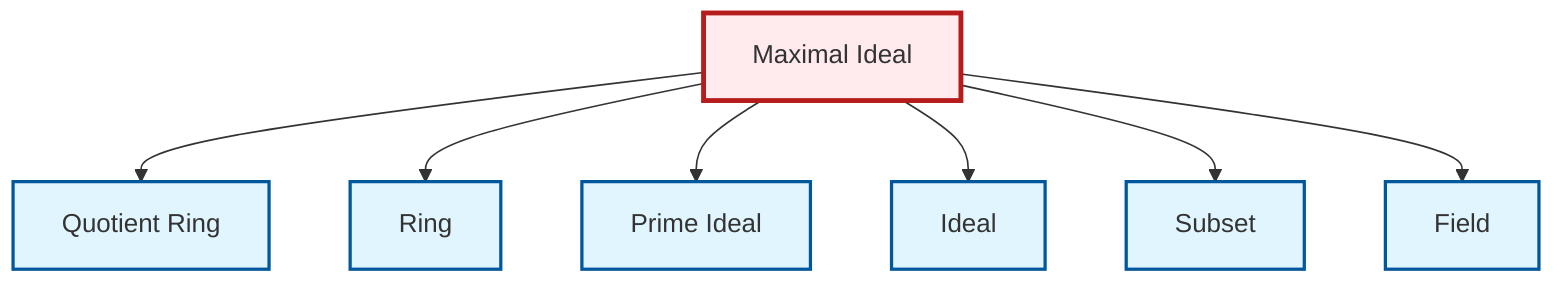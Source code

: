 graph TD
    classDef definition fill:#e1f5fe,stroke:#01579b,stroke-width:2px
    classDef theorem fill:#f3e5f5,stroke:#4a148c,stroke-width:2px
    classDef axiom fill:#fff3e0,stroke:#e65100,stroke-width:2px
    classDef example fill:#e8f5e9,stroke:#1b5e20,stroke-width:2px
    classDef current fill:#ffebee,stroke:#b71c1c,stroke-width:3px
    def-field["Field"]:::definition
    def-ring["Ring"]:::definition
    def-maximal-ideal["Maximal Ideal"]:::definition
    def-ideal["Ideal"]:::definition
    def-prime-ideal["Prime Ideal"]:::definition
    def-subset["Subset"]:::definition
    def-quotient-ring["Quotient Ring"]:::definition
    def-maximal-ideal --> def-quotient-ring
    def-maximal-ideal --> def-ring
    def-maximal-ideal --> def-prime-ideal
    def-maximal-ideal --> def-ideal
    def-maximal-ideal --> def-subset
    def-maximal-ideal --> def-field
    class def-maximal-ideal current